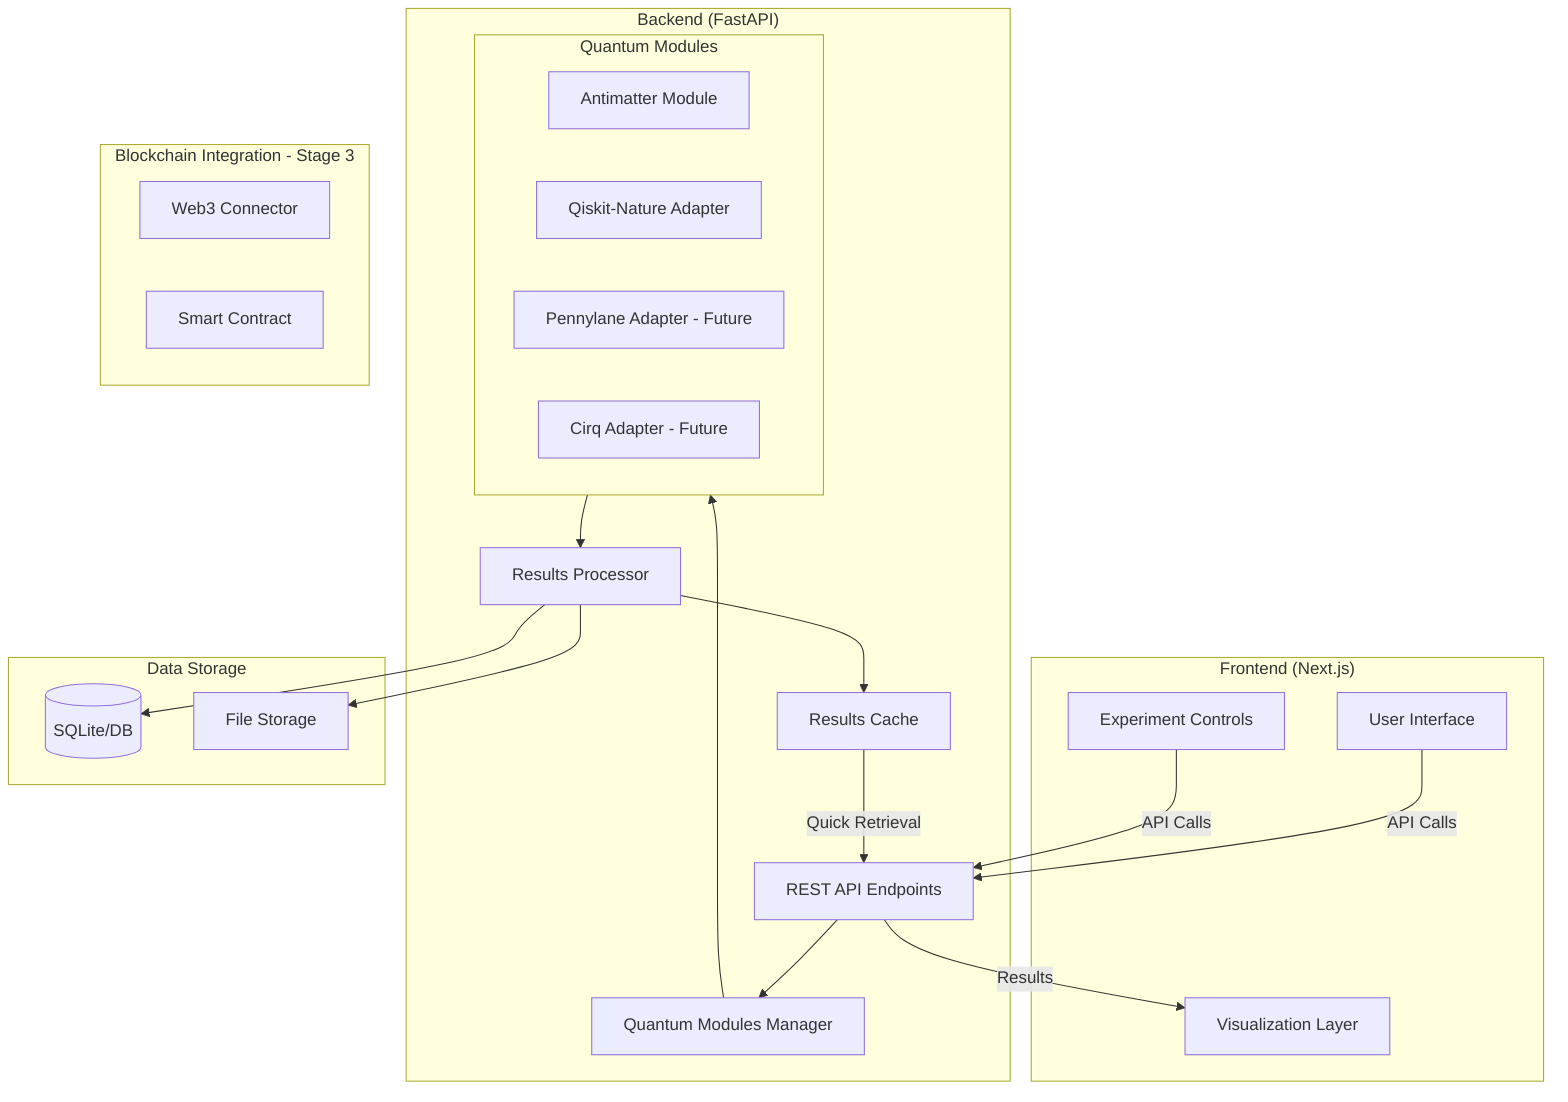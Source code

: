 flowchart TD
    subgraph Frontend["Frontend (Next.js)"]
        UI[User Interface]
        VIZ[Visualization Layer]
        CTRL[Experiment Controls]
    end
    
    subgraph Backend["Backend (FastAPI)"]
        API[REST API Endpoints]
        QM[Quantum Modules Manager]
        subgraph QModules["Quantum Modules"]
            AM[Antimatter Module]
            QK[Qiskit-Nature Adapter]
            PL[Pennylane Adapter - Future]
            CQ[Cirq Adapter - Future]
        end
        RES[Results Processor]
        CACHE[Results Cache]
    end
    
    subgraph Storage["Data Storage"]
        DB[(SQLite/DB)]
        FS[File Storage]
    end
    
    subgraph Web3["Blockchain Integration - Stage 3"]
        WC[Web3 Connector]
        SC[Smart Contract]
    end
    
    UI -- API Calls --> API
    CTRL -- API Calls --> API
    API --> QM
    QM --> QModules
    QModules --> RES
    RES --> CACHE
    RES --> FS
    RES --> DB
    API -- Results --> VIZ
    CACHE -- Quick Retrieval --> API